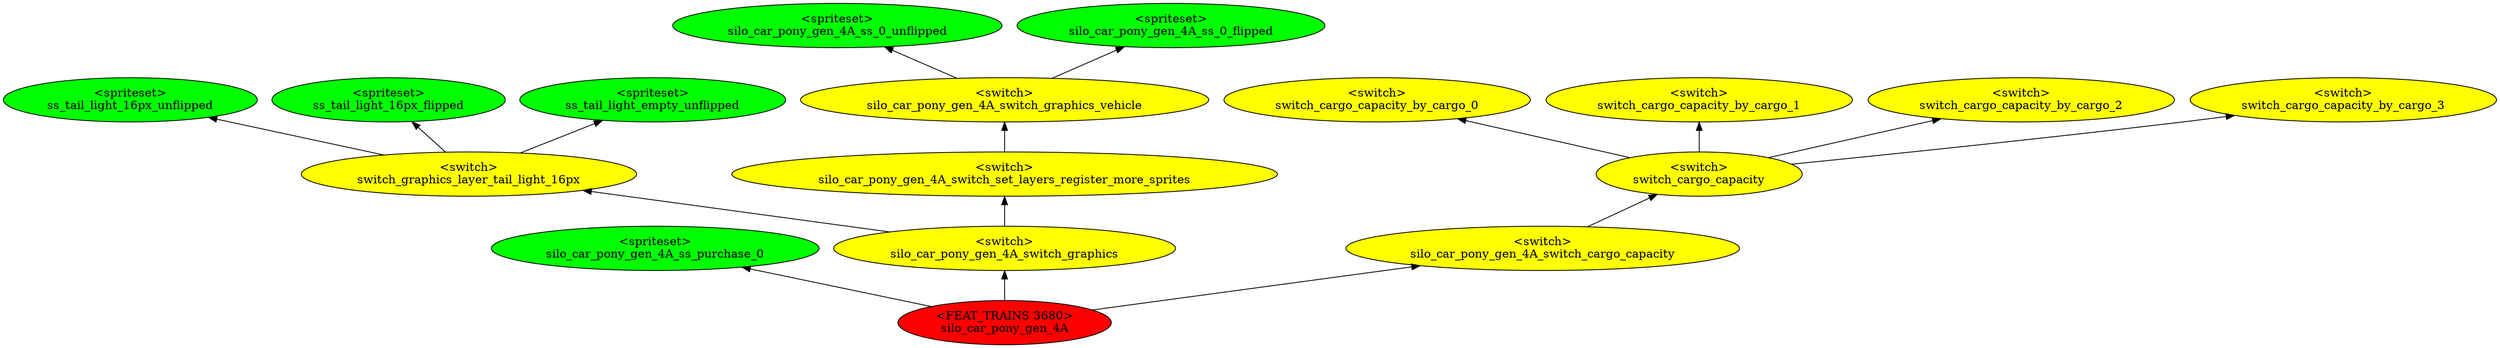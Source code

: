 digraph {
rankdir="BT"
ss_tail_light_16px_unflipped [fillcolor=green style="filled" label="<spriteset>\nss_tail_light_16px_unflipped"]
ss_tail_light_16px_flipped [fillcolor=green style="filled" label="<spriteset>\nss_tail_light_16px_flipped"]
ss_tail_light_empty_unflipped [fillcolor=green style="filled" label="<spriteset>\nss_tail_light_empty_unflipped"]
switch_graphics_layer_tail_light_16px [fillcolor=yellow style="filled" label="<switch>\nswitch_graphics_layer_tail_light_16px"]
switch_cargo_capacity_by_cargo_0 [fillcolor=yellow style="filled" label="<switch>\nswitch_cargo_capacity_by_cargo_0"]
switch_cargo_capacity_by_cargo_1 [fillcolor=yellow style="filled" label="<switch>\nswitch_cargo_capacity_by_cargo_1"]
switch_cargo_capacity_by_cargo_2 [fillcolor=yellow style="filled" label="<switch>\nswitch_cargo_capacity_by_cargo_2"]
switch_cargo_capacity_by_cargo_3 [fillcolor=yellow style="filled" label="<switch>\nswitch_cargo_capacity_by_cargo_3"]
switch_cargo_capacity [fillcolor=yellow style="filled" label="<switch>\nswitch_cargo_capacity"]
silo_car_pony_gen_4A_ss_0_unflipped [fillcolor=green style="filled" label="<spriteset>\nsilo_car_pony_gen_4A_ss_0_unflipped"]
silo_car_pony_gen_4A_ss_0_flipped [fillcolor=green style="filled" label="<spriteset>\nsilo_car_pony_gen_4A_ss_0_flipped"]
silo_car_pony_gen_4A_switch_graphics_vehicle [fillcolor=yellow style="filled" label="<switch>\nsilo_car_pony_gen_4A_switch_graphics_vehicle"]
silo_car_pony_gen_4A_ss_purchase_0 [fillcolor=green style="filled" label="<spriteset>\nsilo_car_pony_gen_4A_ss_purchase_0"]
silo_car_pony_gen_4A_switch_set_layers_register_more_sprites [fillcolor=yellow style="filled" label="<switch>\nsilo_car_pony_gen_4A_switch_set_layers_register_more_sprites"]
silo_car_pony_gen_4A_switch_graphics [fillcolor=yellow style="filled" label="<switch>\nsilo_car_pony_gen_4A_switch_graphics"]
silo_car_pony_gen_4A_switch_cargo_capacity [fillcolor=yellow style="filled" label="<switch>\nsilo_car_pony_gen_4A_switch_cargo_capacity"]
silo_car_pony_gen_4A [fillcolor=red style="filled" label="<FEAT_TRAINS 3680>\nsilo_car_pony_gen_4A"]
silo_car_pony_gen_4A_switch_graphics->silo_car_pony_gen_4A_switch_set_layers_register_more_sprites
silo_car_pony_gen_4A->silo_car_pony_gen_4A_switch_cargo_capacity
silo_car_pony_gen_4A_switch_set_layers_register_more_sprites->silo_car_pony_gen_4A_switch_graphics_vehicle
switch_graphics_layer_tail_light_16px->ss_tail_light_16px_flipped
switch_cargo_capacity->switch_cargo_capacity_by_cargo_1
silo_car_pony_gen_4A_switch_graphics_vehicle->silo_car_pony_gen_4A_ss_0_flipped
silo_car_pony_gen_4A->silo_car_pony_gen_4A_ss_purchase_0
silo_car_pony_gen_4A->silo_car_pony_gen_4A_switch_graphics
switch_graphics_layer_tail_light_16px->ss_tail_light_empty_unflipped
silo_car_pony_gen_4A_switch_graphics->switch_graphics_layer_tail_light_16px
switch_cargo_capacity->switch_cargo_capacity_by_cargo_3
switch_cargo_capacity->switch_cargo_capacity_by_cargo_0
switch_graphics_layer_tail_light_16px->ss_tail_light_16px_unflipped
silo_car_pony_gen_4A_switch_graphics_vehicle->silo_car_pony_gen_4A_ss_0_unflipped
switch_cargo_capacity->switch_cargo_capacity_by_cargo_2
silo_car_pony_gen_4A_switch_cargo_capacity->switch_cargo_capacity
}
